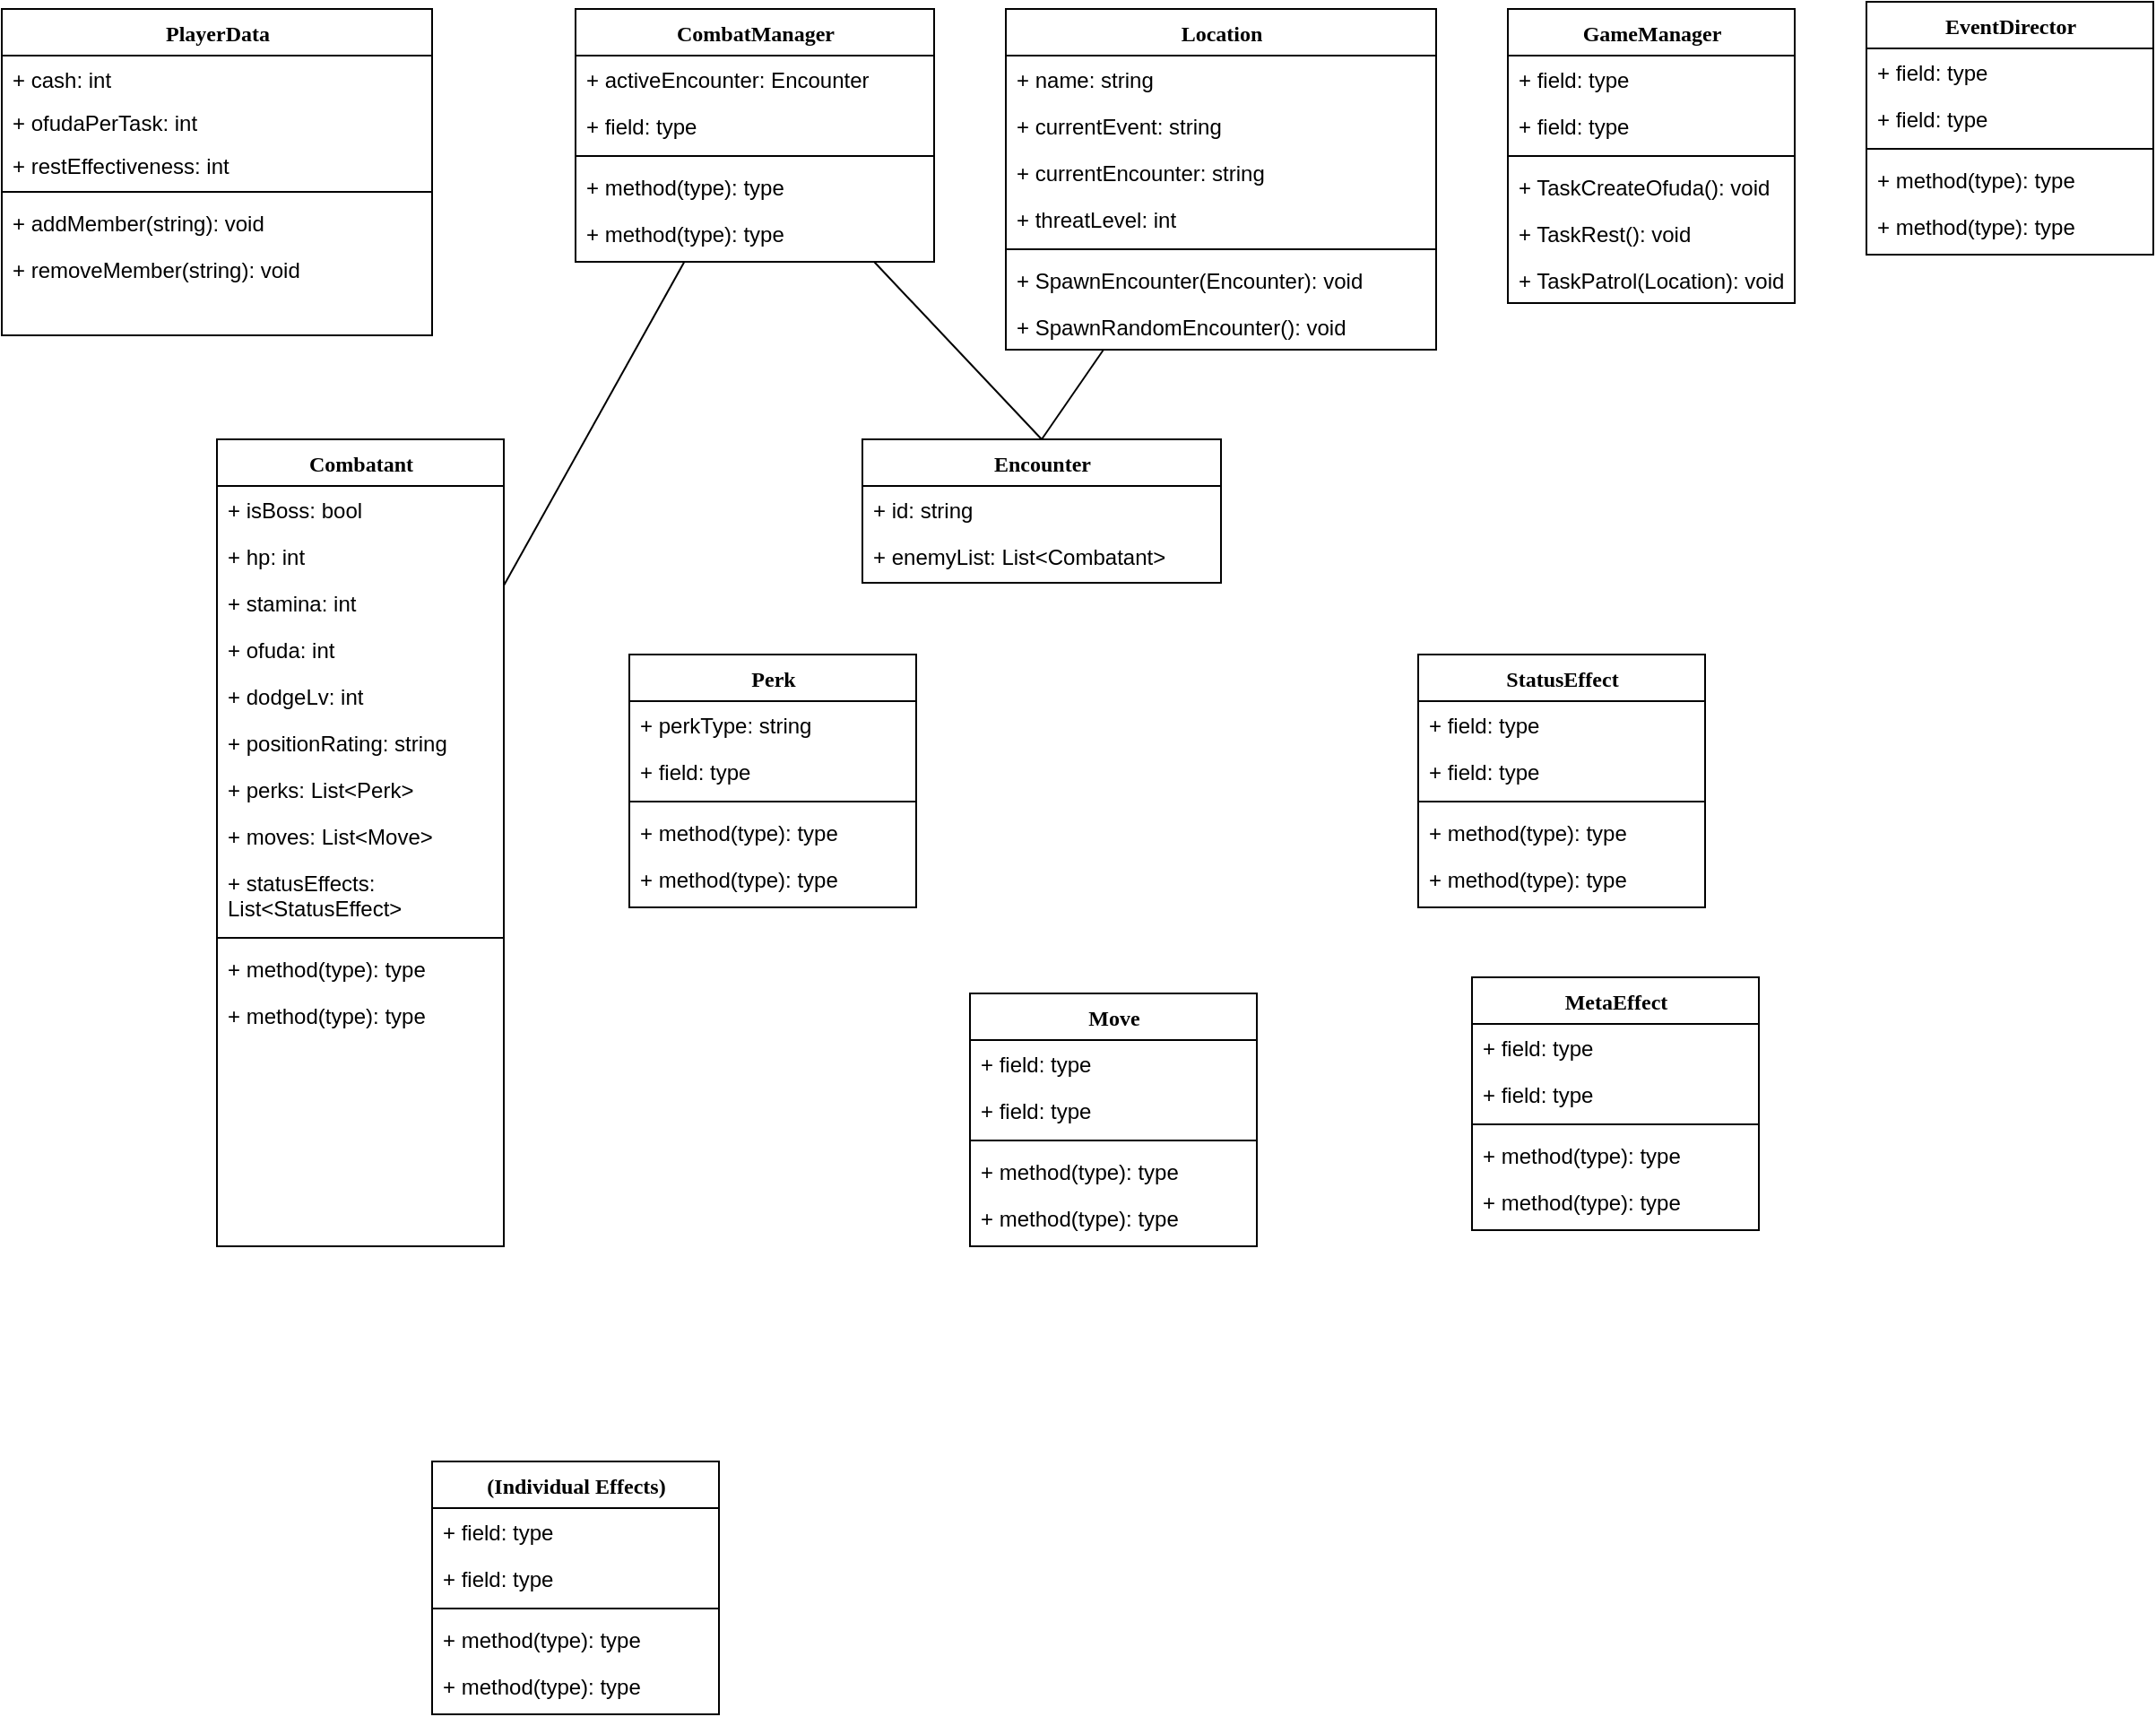 <mxfile version="15.7.3" type="device"><diagram name="Page-1" id="6133507b-19e7-1e82-6fc7-422aa6c4b21f"><mxGraphModel dx="1038" dy="660" grid="1" gridSize="10" guides="1" tooltips="1" connect="1" arrows="1" fold="1" page="1" pageScale="1" pageWidth="1100" pageHeight="850" background="none" math="0" shadow="0"><root><mxCell id="0"/><mxCell id="1" parent="0"/><mxCell id="78961159f06e98e8-95" value="PlayerData" style="swimlane;html=1;fontStyle=1;align=center;verticalAlign=top;childLayout=stackLayout;horizontal=1;startSize=26;horizontalStack=0;resizeParent=1;resizeLast=0;collapsible=1;marginBottom=0;swimlaneFillColor=#ffffff;rounded=0;shadow=0;comic=0;labelBackgroundColor=none;strokeWidth=1;fillColor=none;fontFamily=Verdana;fontSize=12" parent="1" vertex="1"><mxGeometry x="80" y="40" width="240" height="182" as="geometry"/></mxCell><mxCell id="TqI1M7mrNQaDki5SF-4C-84" value="+ cash: int" style="text;html=1;strokeColor=none;fillColor=none;align=left;verticalAlign=top;spacingLeft=4;spacingRight=4;whiteSpace=wrap;overflow=hidden;rotatable=0;points=[[0,0.5],[1,0.5]];portConstraint=eastwest;" vertex="1" parent="78961159f06e98e8-95"><mxGeometry y="26" width="240" height="24" as="geometry"/></mxCell><mxCell id="TqI1M7mrNQaDki5SF-4C-76" value="+ ofudaPerTask: int" style="text;html=1;strokeColor=none;fillColor=none;align=left;verticalAlign=top;spacingLeft=4;spacingRight=4;whiteSpace=wrap;overflow=hidden;rotatable=0;points=[[0,0.5],[1,0.5]];portConstraint=eastwest;" vertex="1" parent="78961159f06e98e8-95"><mxGeometry y="50" width="240" height="24" as="geometry"/></mxCell><mxCell id="TqI1M7mrNQaDki5SF-4C-77" value="+ restEffectiveness: int" style="text;html=1;strokeColor=none;fillColor=none;align=left;verticalAlign=top;spacingLeft=4;spacingRight=4;whiteSpace=wrap;overflow=hidden;rotatable=0;points=[[0,0.5],[1,0.5]];portConstraint=eastwest;" vertex="1" parent="78961159f06e98e8-95"><mxGeometry y="74" width="240" height="24" as="geometry"/></mxCell><mxCell id="78961159f06e98e8-103" value="" style="line;html=1;strokeWidth=1;fillColor=none;align=left;verticalAlign=middle;spacingTop=-1;spacingLeft=3;spacingRight=3;rotatable=0;labelPosition=right;points=[];portConstraint=eastwest;" parent="78961159f06e98e8-95" vertex="1"><mxGeometry y="98" width="240" height="8" as="geometry"/></mxCell><mxCell id="78961159f06e98e8-104" value="+ addMember(string): void" style="text;html=1;strokeColor=none;fillColor=none;align=left;verticalAlign=top;spacingLeft=4;spacingRight=4;whiteSpace=wrap;overflow=hidden;rotatable=0;points=[[0,0.5],[1,0.5]];portConstraint=eastwest;" parent="78961159f06e98e8-95" vertex="1"><mxGeometry y="106" width="240" height="26" as="geometry"/></mxCell><mxCell id="b94bc138ca980ef-5" value="+ removeMember(string): void" style="text;html=1;strokeColor=none;fillColor=none;align=left;verticalAlign=top;spacingLeft=4;spacingRight=4;whiteSpace=wrap;overflow=hidden;rotatable=0;points=[[0,0.5],[1,0.5]];portConstraint=eastwest;" parent="78961159f06e98e8-95" vertex="1"><mxGeometry y="132" width="240" height="26" as="geometry"/></mxCell><mxCell id="TqI1M7mrNQaDki5SF-4C-1" value="Combatant" style="swimlane;html=1;fontStyle=1;align=center;verticalAlign=top;childLayout=stackLayout;horizontal=1;startSize=26;horizontalStack=0;resizeParent=1;resizeLast=0;collapsible=1;marginBottom=0;swimlaneFillColor=#ffffff;rounded=0;shadow=0;comic=0;labelBackgroundColor=none;strokeWidth=1;fillColor=none;fontFamily=Verdana;fontSize=12" vertex="1" parent="1"><mxGeometry x="200" y="280" width="160" height="450" as="geometry"/></mxCell><mxCell id="TqI1M7mrNQaDki5SF-4C-110" value="+ isBoss: bool" style="text;html=1;strokeColor=none;fillColor=none;align=left;verticalAlign=top;spacingLeft=4;spacingRight=4;whiteSpace=wrap;overflow=hidden;rotatable=0;points=[[0,0.5],[1,0.5]];portConstraint=eastwest;" vertex="1" parent="TqI1M7mrNQaDki5SF-4C-1"><mxGeometry y="26" width="160" height="26" as="geometry"/></mxCell><mxCell id="TqI1M7mrNQaDki5SF-4C-68" value="+ hp: int" style="text;html=1;strokeColor=none;fillColor=none;align=left;verticalAlign=top;spacingLeft=4;spacingRight=4;whiteSpace=wrap;overflow=hidden;rotatable=0;points=[[0,0.5],[1,0.5]];portConstraint=eastwest;" vertex="1" parent="TqI1M7mrNQaDki5SF-4C-1"><mxGeometry y="52" width="160" height="26" as="geometry"/></mxCell><mxCell id="TqI1M7mrNQaDki5SF-4C-69" value="+ stamina: int" style="text;html=1;strokeColor=none;fillColor=none;align=left;verticalAlign=top;spacingLeft=4;spacingRight=4;whiteSpace=wrap;overflow=hidden;rotatable=0;points=[[0,0.5],[1,0.5]];portConstraint=eastwest;" vertex="1" parent="TqI1M7mrNQaDki5SF-4C-1"><mxGeometry y="78" width="160" height="26" as="geometry"/></mxCell><mxCell id="TqI1M7mrNQaDki5SF-4C-71" value="+ ofuda: int" style="text;html=1;strokeColor=none;fillColor=none;align=left;verticalAlign=top;spacingLeft=4;spacingRight=4;whiteSpace=wrap;overflow=hidden;rotatable=0;points=[[0,0.5],[1,0.5]];portConstraint=eastwest;" vertex="1" parent="TqI1M7mrNQaDki5SF-4C-1"><mxGeometry y="104" width="160" height="26" as="geometry"/></mxCell><mxCell id="TqI1M7mrNQaDki5SF-4C-2" value="+ dodgeLv: int" style="text;html=1;strokeColor=none;fillColor=none;align=left;verticalAlign=top;spacingLeft=4;spacingRight=4;whiteSpace=wrap;overflow=hidden;rotatable=0;points=[[0,0.5],[1,0.5]];portConstraint=eastwest;" vertex="1" parent="TqI1M7mrNQaDki5SF-4C-1"><mxGeometry y="130" width="160" height="26" as="geometry"/></mxCell><mxCell id="TqI1M7mrNQaDki5SF-4C-3" value="+ positionRating: string" style="text;html=1;strokeColor=none;fillColor=none;align=left;verticalAlign=top;spacingLeft=4;spacingRight=4;whiteSpace=wrap;overflow=hidden;rotatable=0;points=[[0,0.5],[1,0.5]];portConstraint=eastwest;" vertex="1" parent="TqI1M7mrNQaDki5SF-4C-1"><mxGeometry y="156" width="160" height="26" as="geometry"/></mxCell><mxCell id="TqI1M7mrNQaDki5SF-4C-75" value="+ perks: List&amp;lt;Perk&amp;gt;" style="text;html=1;strokeColor=none;fillColor=none;align=left;verticalAlign=top;spacingLeft=4;spacingRight=4;whiteSpace=wrap;overflow=hidden;rotatable=0;points=[[0,0.5],[1,0.5]];portConstraint=eastwest;" vertex="1" parent="TqI1M7mrNQaDki5SF-4C-1"><mxGeometry y="182" width="160" height="26" as="geometry"/></mxCell><mxCell id="TqI1M7mrNQaDki5SF-4C-109" value="+ moves: List&amp;lt;Move&amp;gt;" style="text;html=1;strokeColor=none;fillColor=none;align=left;verticalAlign=top;spacingLeft=4;spacingRight=4;whiteSpace=wrap;overflow=hidden;rotatable=0;points=[[0,0.5],[1,0.5]];portConstraint=eastwest;" vertex="1" parent="TqI1M7mrNQaDki5SF-4C-1"><mxGeometry y="208" width="160" height="26" as="geometry"/></mxCell><mxCell id="TqI1M7mrNQaDki5SF-4C-74" value="+ statusEffects: List&amp;lt;StatusEffect&amp;gt;" style="text;html=1;strokeColor=none;fillColor=none;align=left;verticalAlign=top;spacingLeft=4;spacingRight=4;whiteSpace=wrap;overflow=hidden;rotatable=0;points=[[0,0.5],[1,0.5]];portConstraint=eastwest;" vertex="1" parent="TqI1M7mrNQaDki5SF-4C-1"><mxGeometry y="234" width="160" height="40" as="geometry"/></mxCell><mxCell id="TqI1M7mrNQaDki5SF-4C-4" value="" style="line;html=1;strokeWidth=1;fillColor=none;align=left;verticalAlign=middle;spacingTop=-1;spacingLeft=3;spacingRight=3;rotatable=0;labelPosition=right;points=[];portConstraint=eastwest;" vertex="1" parent="TqI1M7mrNQaDki5SF-4C-1"><mxGeometry y="274" width="160" height="8" as="geometry"/></mxCell><mxCell id="TqI1M7mrNQaDki5SF-4C-5" value="+ method(type): type" style="text;html=1;strokeColor=none;fillColor=none;align=left;verticalAlign=top;spacingLeft=4;spacingRight=4;whiteSpace=wrap;overflow=hidden;rotatable=0;points=[[0,0.5],[1,0.5]];portConstraint=eastwest;" vertex="1" parent="TqI1M7mrNQaDki5SF-4C-1"><mxGeometry y="282" width="160" height="26" as="geometry"/></mxCell><mxCell id="TqI1M7mrNQaDki5SF-4C-6" value="+ method(type): type" style="text;html=1;strokeColor=none;fillColor=none;align=left;verticalAlign=top;spacingLeft=4;spacingRight=4;whiteSpace=wrap;overflow=hidden;rotatable=0;points=[[0,0.5],[1,0.5]];portConstraint=eastwest;" vertex="1" parent="TqI1M7mrNQaDki5SF-4C-1"><mxGeometry y="308" width="160" height="26" as="geometry"/></mxCell><mxCell id="TqI1M7mrNQaDki5SF-4C-7" value="Perk" style="swimlane;html=1;fontStyle=1;align=center;verticalAlign=top;childLayout=stackLayout;horizontal=1;startSize=26;horizontalStack=0;resizeParent=1;resizeLast=0;collapsible=1;marginBottom=0;swimlaneFillColor=#ffffff;rounded=0;shadow=0;comic=0;labelBackgroundColor=none;strokeWidth=1;fillColor=none;fontFamily=Verdana;fontSize=12" vertex="1" parent="1"><mxGeometry x="430" y="400" width="160" height="141" as="geometry"/></mxCell><mxCell id="TqI1M7mrNQaDki5SF-4C-8" value="+ perkType: string" style="text;html=1;strokeColor=none;fillColor=none;align=left;verticalAlign=top;spacingLeft=4;spacingRight=4;whiteSpace=wrap;overflow=hidden;rotatable=0;points=[[0,0.5],[1,0.5]];portConstraint=eastwest;" vertex="1" parent="TqI1M7mrNQaDki5SF-4C-7"><mxGeometry y="26" width="160" height="26" as="geometry"/></mxCell><mxCell id="TqI1M7mrNQaDki5SF-4C-9" value="+ field: type" style="text;html=1;strokeColor=none;fillColor=none;align=left;verticalAlign=top;spacingLeft=4;spacingRight=4;whiteSpace=wrap;overflow=hidden;rotatable=0;points=[[0,0.5],[1,0.5]];portConstraint=eastwest;" vertex="1" parent="TqI1M7mrNQaDki5SF-4C-7"><mxGeometry y="52" width="160" height="26" as="geometry"/></mxCell><mxCell id="TqI1M7mrNQaDki5SF-4C-10" value="" style="line;html=1;strokeWidth=1;fillColor=none;align=left;verticalAlign=middle;spacingTop=-1;spacingLeft=3;spacingRight=3;rotatable=0;labelPosition=right;points=[];portConstraint=eastwest;" vertex="1" parent="TqI1M7mrNQaDki5SF-4C-7"><mxGeometry y="78" width="160" height="8" as="geometry"/></mxCell><mxCell id="TqI1M7mrNQaDki5SF-4C-11" value="+ method(type): type" style="text;html=1;strokeColor=none;fillColor=none;align=left;verticalAlign=top;spacingLeft=4;spacingRight=4;whiteSpace=wrap;overflow=hidden;rotatable=0;points=[[0,0.5],[1,0.5]];portConstraint=eastwest;" vertex="1" parent="TqI1M7mrNQaDki5SF-4C-7"><mxGeometry y="86" width="160" height="26" as="geometry"/></mxCell><mxCell id="TqI1M7mrNQaDki5SF-4C-12" value="+ method(type): type" style="text;html=1;strokeColor=none;fillColor=none;align=left;verticalAlign=top;spacingLeft=4;spacingRight=4;whiteSpace=wrap;overflow=hidden;rotatable=0;points=[[0,0.5],[1,0.5]];portConstraint=eastwest;" vertex="1" parent="TqI1M7mrNQaDki5SF-4C-7"><mxGeometry y="112" width="160" height="26" as="geometry"/></mxCell><mxCell id="TqI1M7mrNQaDki5SF-4C-19" value="Move" style="swimlane;html=1;fontStyle=1;align=center;verticalAlign=top;childLayout=stackLayout;horizontal=1;startSize=26;horizontalStack=0;resizeParent=1;resizeLast=0;collapsible=1;marginBottom=0;swimlaneFillColor=#ffffff;rounded=0;shadow=0;comic=0;labelBackgroundColor=none;strokeWidth=1;fillColor=none;fontFamily=Verdana;fontSize=12" vertex="1" parent="1"><mxGeometry x="620" y="589" width="160" height="141" as="geometry"/></mxCell><mxCell id="TqI1M7mrNQaDki5SF-4C-20" value="+ field: type" style="text;html=1;strokeColor=none;fillColor=none;align=left;verticalAlign=top;spacingLeft=4;spacingRight=4;whiteSpace=wrap;overflow=hidden;rotatable=0;points=[[0,0.5],[1,0.5]];portConstraint=eastwest;" vertex="1" parent="TqI1M7mrNQaDki5SF-4C-19"><mxGeometry y="26" width="160" height="26" as="geometry"/></mxCell><mxCell id="TqI1M7mrNQaDki5SF-4C-21" value="+ field: type" style="text;html=1;strokeColor=none;fillColor=none;align=left;verticalAlign=top;spacingLeft=4;spacingRight=4;whiteSpace=wrap;overflow=hidden;rotatable=0;points=[[0,0.5],[1,0.5]];portConstraint=eastwest;" vertex="1" parent="TqI1M7mrNQaDki5SF-4C-19"><mxGeometry y="52" width="160" height="26" as="geometry"/></mxCell><mxCell id="TqI1M7mrNQaDki5SF-4C-22" value="" style="line;html=1;strokeWidth=1;fillColor=none;align=left;verticalAlign=middle;spacingTop=-1;spacingLeft=3;spacingRight=3;rotatable=0;labelPosition=right;points=[];portConstraint=eastwest;" vertex="1" parent="TqI1M7mrNQaDki5SF-4C-19"><mxGeometry y="78" width="160" height="8" as="geometry"/></mxCell><mxCell id="TqI1M7mrNQaDki5SF-4C-23" value="+ method(type): type" style="text;html=1;strokeColor=none;fillColor=none;align=left;verticalAlign=top;spacingLeft=4;spacingRight=4;whiteSpace=wrap;overflow=hidden;rotatable=0;points=[[0,0.5],[1,0.5]];portConstraint=eastwest;" vertex="1" parent="TqI1M7mrNQaDki5SF-4C-19"><mxGeometry y="86" width="160" height="26" as="geometry"/></mxCell><mxCell id="TqI1M7mrNQaDki5SF-4C-24" value="+ method(type): type" style="text;html=1;strokeColor=none;fillColor=none;align=left;verticalAlign=top;spacingLeft=4;spacingRight=4;whiteSpace=wrap;overflow=hidden;rotatable=0;points=[[0,0.5],[1,0.5]];portConstraint=eastwest;" vertex="1" parent="TqI1M7mrNQaDki5SF-4C-19"><mxGeometry y="112" width="160" height="26" as="geometry"/></mxCell><mxCell id="TqI1M7mrNQaDki5SF-4C-25" value="EventDirector" style="swimlane;html=1;fontStyle=1;align=center;verticalAlign=top;childLayout=stackLayout;horizontal=1;startSize=26;horizontalStack=0;resizeParent=1;resizeLast=0;collapsible=1;marginBottom=0;swimlaneFillColor=#ffffff;rounded=0;shadow=0;comic=0;labelBackgroundColor=none;strokeWidth=1;fillColor=none;fontFamily=Verdana;fontSize=12" vertex="1" parent="1"><mxGeometry x="1120" y="36" width="160" height="141" as="geometry"/></mxCell><mxCell id="TqI1M7mrNQaDki5SF-4C-26" value="+ field: type" style="text;html=1;strokeColor=none;fillColor=none;align=left;verticalAlign=top;spacingLeft=4;spacingRight=4;whiteSpace=wrap;overflow=hidden;rotatable=0;points=[[0,0.5],[1,0.5]];portConstraint=eastwest;" vertex="1" parent="TqI1M7mrNQaDki5SF-4C-25"><mxGeometry y="26" width="160" height="26" as="geometry"/></mxCell><mxCell id="TqI1M7mrNQaDki5SF-4C-27" value="+ field: type" style="text;html=1;strokeColor=none;fillColor=none;align=left;verticalAlign=top;spacingLeft=4;spacingRight=4;whiteSpace=wrap;overflow=hidden;rotatable=0;points=[[0,0.5],[1,0.5]];portConstraint=eastwest;" vertex="1" parent="TqI1M7mrNQaDki5SF-4C-25"><mxGeometry y="52" width="160" height="26" as="geometry"/></mxCell><mxCell id="TqI1M7mrNQaDki5SF-4C-28" value="" style="line;html=1;strokeWidth=1;fillColor=none;align=left;verticalAlign=middle;spacingTop=-1;spacingLeft=3;spacingRight=3;rotatable=0;labelPosition=right;points=[];portConstraint=eastwest;" vertex="1" parent="TqI1M7mrNQaDki5SF-4C-25"><mxGeometry y="78" width="160" height="8" as="geometry"/></mxCell><mxCell id="TqI1M7mrNQaDki5SF-4C-29" value="+ method(type): type" style="text;html=1;strokeColor=none;fillColor=none;align=left;verticalAlign=top;spacingLeft=4;spacingRight=4;whiteSpace=wrap;overflow=hidden;rotatable=0;points=[[0,0.5],[1,0.5]];portConstraint=eastwest;" vertex="1" parent="TqI1M7mrNQaDki5SF-4C-25"><mxGeometry y="86" width="160" height="26" as="geometry"/></mxCell><mxCell id="TqI1M7mrNQaDki5SF-4C-30" value="+ method(type): type" style="text;html=1;strokeColor=none;fillColor=none;align=left;verticalAlign=top;spacingLeft=4;spacingRight=4;whiteSpace=wrap;overflow=hidden;rotatable=0;points=[[0,0.5],[1,0.5]];portConstraint=eastwest;" vertex="1" parent="TqI1M7mrNQaDki5SF-4C-25"><mxGeometry y="112" width="160" height="26" as="geometry"/></mxCell><mxCell id="TqI1M7mrNQaDki5SF-4C-31" value="GameManager" style="swimlane;html=1;fontStyle=1;align=center;verticalAlign=top;childLayout=stackLayout;horizontal=1;startSize=26;horizontalStack=0;resizeParent=1;resizeLast=0;collapsible=1;marginBottom=0;swimlaneFillColor=#ffffff;rounded=0;shadow=0;comic=0;labelBackgroundColor=none;strokeWidth=1;fillColor=none;fontFamily=Verdana;fontSize=12" vertex="1" parent="1"><mxGeometry x="920" y="40" width="160" height="164" as="geometry"/></mxCell><mxCell id="TqI1M7mrNQaDki5SF-4C-32" value="+ field: type" style="text;html=1;strokeColor=none;fillColor=none;align=left;verticalAlign=top;spacingLeft=4;spacingRight=4;whiteSpace=wrap;overflow=hidden;rotatable=0;points=[[0,0.5],[1,0.5]];portConstraint=eastwest;" vertex="1" parent="TqI1M7mrNQaDki5SF-4C-31"><mxGeometry y="26" width="160" height="26" as="geometry"/></mxCell><mxCell id="TqI1M7mrNQaDki5SF-4C-33" value="+ field: type" style="text;html=1;strokeColor=none;fillColor=none;align=left;verticalAlign=top;spacingLeft=4;spacingRight=4;whiteSpace=wrap;overflow=hidden;rotatable=0;points=[[0,0.5],[1,0.5]];portConstraint=eastwest;" vertex="1" parent="TqI1M7mrNQaDki5SF-4C-31"><mxGeometry y="52" width="160" height="26" as="geometry"/></mxCell><mxCell id="TqI1M7mrNQaDki5SF-4C-34" value="" style="line;html=1;strokeWidth=1;fillColor=none;align=left;verticalAlign=middle;spacingTop=-1;spacingLeft=3;spacingRight=3;rotatable=0;labelPosition=right;points=[];portConstraint=eastwest;" vertex="1" parent="TqI1M7mrNQaDki5SF-4C-31"><mxGeometry y="78" width="160" height="8" as="geometry"/></mxCell><mxCell id="TqI1M7mrNQaDki5SF-4C-35" value="+ TaskCreateOfuda(): void" style="text;html=1;strokeColor=none;fillColor=none;align=left;verticalAlign=top;spacingLeft=4;spacingRight=4;whiteSpace=wrap;overflow=hidden;rotatable=0;points=[[0,0.5],[1,0.5]];portConstraint=eastwest;" vertex="1" parent="TqI1M7mrNQaDki5SF-4C-31"><mxGeometry y="86" width="160" height="26" as="geometry"/></mxCell><mxCell id="TqI1M7mrNQaDki5SF-4C-36" value="+ TaskRest(): void" style="text;html=1;strokeColor=none;fillColor=none;align=left;verticalAlign=top;spacingLeft=4;spacingRight=4;whiteSpace=wrap;overflow=hidden;rotatable=0;points=[[0,0.5],[1,0.5]];portConstraint=eastwest;" vertex="1" parent="TqI1M7mrNQaDki5SF-4C-31"><mxGeometry y="112" width="160" height="26" as="geometry"/></mxCell><mxCell id="TqI1M7mrNQaDki5SF-4C-85" value="+ TaskPatrol(Location): void" style="text;html=1;strokeColor=none;fillColor=none;align=left;verticalAlign=top;spacingLeft=4;spacingRight=4;whiteSpace=wrap;overflow=hidden;rotatable=0;points=[[0,0.5],[1,0.5]];portConstraint=eastwest;" vertex="1" parent="TqI1M7mrNQaDki5SF-4C-31"><mxGeometry y="138" width="160" height="26" as="geometry"/></mxCell><mxCell id="TqI1M7mrNQaDki5SF-4C-37" value="CombatManager" style="swimlane;html=1;fontStyle=1;align=center;verticalAlign=top;childLayout=stackLayout;horizontal=1;startSize=26;horizontalStack=0;resizeParent=1;resizeLast=0;collapsible=1;marginBottom=0;swimlaneFillColor=#ffffff;rounded=0;shadow=0;comic=0;labelBackgroundColor=none;strokeWidth=1;fillColor=none;fontFamily=Verdana;fontSize=12" vertex="1" parent="1"><mxGeometry x="400" y="40" width="200" height="141" as="geometry"/></mxCell><mxCell id="TqI1M7mrNQaDki5SF-4C-38" value="+ activeEncounter: Encounter" style="text;html=1;strokeColor=none;fillColor=none;align=left;verticalAlign=top;spacingLeft=4;spacingRight=4;whiteSpace=wrap;overflow=hidden;rotatable=0;points=[[0,0.5],[1,0.5]];portConstraint=eastwest;" vertex="1" parent="TqI1M7mrNQaDki5SF-4C-37"><mxGeometry y="26" width="200" height="26" as="geometry"/></mxCell><mxCell id="TqI1M7mrNQaDki5SF-4C-39" value="+ field: type" style="text;html=1;strokeColor=none;fillColor=none;align=left;verticalAlign=top;spacingLeft=4;spacingRight=4;whiteSpace=wrap;overflow=hidden;rotatable=0;points=[[0,0.5],[1,0.5]];portConstraint=eastwest;" vertex="1" parent="TqI1M7mrNQaDki5SF-4C-37"><mxGeometry y="52" width="200" height="26" as="geometry"/></mxCell><mxCell id="TqI1M7mrNQaDki5SF-4C-40" value="" style="line;html=1;strokeWidth=1;fillColor=none;align=left;verticalAlign=middle;spacingTop=-1;spacingLeft=3;spacingRight=3;rotatable=0;labelPosition=right;points=[];portConstraint=eastwest;" vertex="1" parent="TqI1M7mrNQaDki5SF-4C-37"><mxGeometry y="78" width="200" height="8" as="geometry"/></mxCell><mxCell id="TqI1M7mrNQaDki5SF-4C-41" value="+ method(type): type" style="text;html=1;strokeColor=none;fillColor=none;align=left;verticalAlign=top;spacingLeft=4;spacingRight=4;whiteSpace=wrap;overflow=hidden;rotatable=0;points=[[0,0.5],[1,0.5]];portConstraint=eastwest;" vertex="1" parent="TqI1M7mrNQaDki5SF-4C-37"><mxGeometry y="86" width="200" height="26" as="geometry"/></mxCell><mxCell id="TqI1M7mrNQaDki5SF-4C-42" value="+ method(type): type" style="text;html=1;strokeColor=none;fillColor=none;align=left;verticalAlign=top;spacingLeft=4;spacingRight=4;whiteSpace=wrap;overflow=hidden;rotatable=0;points=[[0,0.5],[1,0.5]];portConstraint=eastwest;" vertex="1" parent="TqI1M7mrNQaDki5SF-4C-37"><mxGeometry y="112" width="200" height="26" as="geometry"/></mxCell><mxCell id="TqI1M7mrNQaDki5SF-4C-43" value="MetaEffect" style="swimlane;html=1;fontStyle=1;align=center;verticalAlign=top;childLayout=stackLayout;horizontal=1;startSize=26;horizontalStack=0;resizeParent=1;resizeLast=0;collapsible=1;marginBottom=0;swimlaneFillColor=#ffffff;rounded=0;shadow=0;comic=0;labelBackgroundColor=none;strokeWidth=1;fillColor=none;fontFamily=Verdana;fontSize=12" vertex="1" parent="1"><mxGeometry x="900" y="580" width="160" height="141" as="geometry"/></mxCell><mxCell id="TqI1M7mrNQaDki5SF-4C-44" value="+ field: type" style="text;html=1;strokeColor=none;fillColor=none;align=left;verticalAlign=top;spacingLeft=4;spacingRight=4;whiteSpace=wrap;overflow=hidden;rotatable=0;points=[[0,0.5],[1,0.5]];portConstraint=eastwest;" vertex="1" parent="TqI1M7mrNQaDki5SF-4C-43"><mxGeometry y="26" width="160" height="26" as="geometry"/></mxCell><mxCell id="TqI1M7mrNQaDki5SF-4C-45" value="+ field: type" style="text;html=1;strokeColor=none;fillColor=none;align=left;verticalAlign=top;spacingLeft=4;spacingRight=4;whiteSpace=wrap;overflow=hidden;rotatable=0;points=[[0,0.5],[1,0.5]];portConstraint=eastwest;" vertex="1" parent="TqI1M7mrNQaDki5SF-4C-43"><mxGeometry y="52" width="160" height="26" as="geometry"/></mxCell><mxCell id="TqI1M7mrNQaDki5SF-4C-46" value="" style="line;html=1;strokeWidth=1;fillColor=none;align=left;verticalAlign=middle;spacingTop=-1;spacingLeft=3;spacingRight=3;rotatable=0;labelPosition=right;points=[];portConstraint=eastwest;" vertex="1" parent="TqI1M7mrNQaDki5SF-4C-43"><mxGeometry y="78" width="160" height="8" as="geometry"/></mxCell><mxCell id="TqI1M7mrNQaDki5SF-4C-47" value="+ method(type): type" style="text;html=1;strokeColor=none;fillColor=none;align=left;verticalAlign=top;spacingLeft=4;spacingRight=4;whiteSpace=wrap;overflow=hidden;rotatable=0;points=[[0,0.5],[1,0.5]];portConstraint=eastwest;" vertex="1" parent="TqI1M7mrNQaDki5SF-4C-43"><mxGeometry y="86" width="160" height="26" as="geometry"/></mxCell><mxCell id="TqI1M7mrNQaDki5SF-4C-48" value="+ method(type): type" style="text;html=1;strokeColor=none;fillColor=none;align=left;verticalAlign=top;spacingLeft=4;spacingRight=4;whiteSpace=wrap;overflow=hidden;rotatable=0;points=[[0,0.5],[1,0.5]];portConstraint=eastwest;" vertex="1" parent="TqI1M7mrNQaDki5SF-4C-43"><mxGeometry y="112" width="160" height="26" as="geometry"/></mxCell><mxCell id="TqI1M7mrNQaDki5SF-4C-49" value="(Individual Effects)" style="swimlane;html=1;fontStyle=1;align=center;verticalAlign=top;childLayout=stackLayout;horizontal=1;startSize=26;horizontalStack=0;resizeParent=1;resizeLast=0;collapsible=1;marginBottom=0;swimlaneFillColor=#ffffff;rounded=0;shadow=0;comic=0;labelBackgroundColor=none;strokeWidth=1;fillColor=none;fontFamily=Verdana;fontSize=12" vertex="1" parent="1"><mxGeometry x="320" y="850" width="160" height="141" as="geometry"/></mxCell><mxCell id="TqI1M7mrNQaDki5SF-4C-50" value="+ field: type" style="text;html=1;strokeColor=none;fillColor=none;align=left;verticalAlign=top;spacingLeft=4;spacingRight=4;whiteSpace=wrap;overflow=hidden;rotatable=0;points=[[0,0.5],[1,0.5]];portConstraint=eastwest;" vertex="1" parent="TqI1M7mrNQaDki5SF-4C-49"><mxGeometry y="26" width="160" height="26" as="geometry"/></mxCell><mxCell id="TqI1M7mrNQaDki5SF-4C-51" value="+ field: type" style="text;html=1;strokeColor=none;fillColor=none;align=left;verticalAlign=top;spacingLeft=4;spacingRight=4;whiteSpace=wrap;overflow=hidden;rotatable=0;points=[[0,0.5],[1,0.5]];portConstraint=eastwest;" vertex="1" parent="TqI1M7mrNQaDki5SF-4C-49"><mxGeometry y="52" width="160" height="26" as="geometry"/></mxCell><mxCell id="TqI1M7mrNQaDki5SF-4C-52" value="" style="line;html=1;strokeWidth=1;fillColor=none;align=left;verticalAlign=middle;spacingTop=-1;spacingLeft=3;spacingRight=3;rotatable=0;labelPosition=right;points=[];portConstraint=eastwest;" vertex="1" parent="TqI1M7mrNQaDki5SF-4C-49"><mxGeometry y="78" width="160" height="8" as="geometry"/></mxCell><mxCell id="TqI1M7mrNQaDki5SF-4C-53" value="+ method(type): type" style="text;html=1;strokeColor=none;fillColor=none;align=left;verticalAlign=top;spacingLeft=4;spacingRight=4;whiteSpace=wrap;overflow=hidden;rotatable=0;points=[[0,0.5],[1,0.5]];portConstraint=eastwest;" vertex="1" parent="TqI1M7mrNQaDki5SF-4C-49"><mxGeometry y="86" width="160" height="26" as="geometry"/></mxCell><mxCell id="TqI1M7mrNQaDki5SF-4C-54" value="+ method(type): type" style="text;html=1;strokeColor=none;fillColor=none;align=left;verticalAlign=top;spacingLeft=4;spacingRight=4;whiteSpace=wrap;overflow=hidden;rotatable=0;points=[[0,0.5],[1,0.5]];portConstraint=eastwest;" vertex="1" parent="TqI1M7mrNQaDki5SF-4C-49"><mxGeometry y="112" width="160" height="26" as="geometry"/></mxCell><mxCell id="TqI1M7mrNQaDki5SF-4C-62" value="StatusEffect" style="swimlane;html=1;fontStyle=1;align=center;verticalAlign=top;childLayout=stackLayout;horizontal=1;startSize=26;horizontalStack=0;resizeParent=1;resizeLast=0;collapsible=1;marginBottom=0;swimlaneFillColor=#ffffff;rounded=0;shadow=0;comic=0;labelBackgroundColor=none;strokeWidth=1;fillColor=none;fontFamily=Verdana;fontSize=12" vertex="1" parent="1"><mxGeometry x="870" y="400" width="160" height="141" as="geometry"/></mxCell><mxCell id="TqI1M7mrNQaDki5SF-4C-63" value="+ field: type" style="text;html=1;strokeColor=none;fillColor=none;align=left;verticalAlign=top;spacingLeft=4;spacingRight=4;whiteSpace=wrap;overflow=hidden;rotatable=0;points=[[0,0.5],[1,0.5]];portConstraint=eastwest;" vertex="1" parent="TqI1M7mrNQaDki5SF-4C-62"><mxGeometry y="26" width="160" height="26" as="geometry"/></mxCell><mxCell id="TqI1M7mrNQaDki5SF-4C-64" value="+ field: type" style="text;html=1;strokeColor=none;fillColor=none;align=left;verticalAlign=top;spacingLeft=4;spacingRight=4;whiteSpace=wrap;overflow=hidden;rotatable=0;points=[[0,0.5],[1,0.5]];portConstraint=eastwest;" vertex="1" parent="TqI1M7mrNQaDki5SF-4C-62"><mxGeometry y="52" width="160" height="26" as="geometry"/></mxCell><mxCell id="TqI1M7mrNQaDki5SF-4C-65" value="" style="line;html=1;strokeWidth=1;fillColor=none;align=left;verticalAlign=middle;spacingTop=-1;spacingLeft=3;spacingRight=3;rotatable=0;labelPosition=right;points=[];portConstraint=eastwest;" vertex="1" parent="TqI1M7mrNQaDki5SF-4C-62"><mxGeometry y="78" width="160" height="8" as="geometry"/></mxCell><mxCell id="TqI1M7mrNQaDki5SF-4C-66" value="+ method(type): type" style="text;html=1;strokeColor=none;fillColor=none;align=left;verticalAlign=top;spacingLeft=4;spacingRight=4;whiteSpace=wrap;overflow=hidden;rotatable=0;points=[[0,0.5],[1,0.5]];portConstraint=eastwest;" vertex="1" parent="TqI1M7mrNQaDki5SF-4C-62"><mxGeometry y="86" width="160" height="26" as="geometry"/></mxCell><mxCell id="TqI1M7mrNQaDki5SF-4C-67" value="+ method(type): type" style="text;html=1;strokeColor=none;fillColor=none;align=left;verticalAlign=top;spacingLeft=4;spacingRight=4;whiteSpace=wrap;overflow=hidden;rotatable=0;points=[[0,0.5],[1,0.5]];portConstraint=eastwest;" vertex="1" parent="TqI1M7mrNQaDki5SF-4C-62"><mxGeometry y="112" width="160" height="26" as="geometry"/></mxCell><mxCell id="TqI1M7mrNQaDki5SF-4C-86" value="Location" style="swimlane;html=1;fontStyle=1;align=center;verticalAlign=top;childLayout=stackLayout;horizontal=1;startSize=26;horizontalStack=0;resizeParent=1;resizeLast=0;collapsible=1;marginBottom=0;swimlaneFillColor=#ffffff;rounded=0;shadow=0;comic=0;labelBackgroundColor=none;strokeWidth=1;fillColor=none;fontFamily=Verdana;fontSize=12" vertex="1" parent="1"><mxGeometry x="640" y="40" width="240" height="190" as="geometry"/></mxCell><mxCell id="TqI1M7mrNQaDki5SF-4C-87" value="+ name: string" style="text;html=1;strokeColor=none;fillColor=none;align=left;verticalAlign=top;spacingLeft=4;spacingRight=4;whiteSpace=wrap;overflow=hidden;rotatable=0;points=[[0,0.5],[1,0.5]];portConstraint=eastwest;" vertex="1" parent="TqI1M7mrNQaDki5SF-4C-86"><mxGeometry y="26" width="240" height="26" as="geometry"/></mxCell><mxCell id="TqI1M7mrNQaDki5SF-4C-88" value="+ currentEvent: string" style="text;html=1;strokeColor=none;fillColor=none;align=left;verticalAlign=top;spacingLeft=4;spacingRight=4;whiteSpace=wrap;overflow=hidden;rotatable=0;points=[[0,0.5],[1,0.5]];portConstraint=eastwest;" vertex="1" parent="TqI1M7mrNQaDki5SF-4C-86"><mxGeometry y="52" width="240" height="26" as="geometry"/></mxCell><mxCell id="TqI1M7mrNQaDki5SF-4C-92" value="+ currentEncounter: string" style="text;html=1;strokeColor=none;fillColor=none;align=left;verticalAlign=top;spacingLeft=4;spacingRight=4;whiteSpace=wrap;overflow=hidden;rotatable=0;points=[[0,0.5],[1,0.5]];portConstraint=eastwest;" vertex="1" parent="TqI1M7mrNQaDki5SF-4C-86"><mxGeometry y="78" width="240" height="26" as="geometry"/></mxCell><mxCell id="TqI1M7mrNQaDki5SF-4C-93" value="+ threatLevel: int" style="text;html=1;strokeColor=none;fillColor=none;align=left;verticalAlign=top;spacingLeft=4;spacingRight=4;whiteSpace=wrap;overflow=hidden;rotatable=0;points=[[0,0.5],[1,0.5]];portConstraint=eastwest;" vertex="1" parent="TqI1M7mrNQaDki5SF-4C-86"><mxGeometry y="104" width="240" height="26" as="geometry"/></mxCell><mxCell id="TqI1M7mrNQaDki5SF-4C-89" value="" style="line;html=1;strokeWidth=1;fillColor=none;align=left;verticalAlign=middle;spacingTop=-1;spacingLeft=3;spacingRight=3;rotatable=0;labelPosition=right;points=[];portConstraint=eastwest;" vertex="1" parent="TqI1M7mrNQaDki5SF-4C-86"><mxGeometry y="130" width="240" height="8" as="geometry"/></mxCell><mxCell id="TqI1M7mrNQaDki5SF-4C-90" value="+ SpawnEncounter(Encounter): void" style="text;html=1;strokeColor=none;fillColor=none;align=left;verticalAlign=top;spacingLeft=4;spacingRight=4;whiteSpace=wrap;overflow=hidden;rotatable=0;points=[[0,0.5],[1,0.5]];portConstraint=eastwest;" vertex="1" parent="TqI1M7mrNQaDki5SF-4C-86"><mxGeometry y="138" width="240" height="26" as="geometry"/></mxCell><mxCell id="TqI1M7mrNQaDki5SF-4C-91" value="+ SpawnRandomEncounter(): void" style="text;html=1;strokeColor=none;fillColor=none;align=left;verticalAlign=top;spacingLeft=4;spacingRight=4;whiteSpace=wrap;overflow=hidden;rotatable=0;points=[[0,0.5],[1,0.5]];portConstraint=eastwest;" vertex="1" parent="TqI1M7mrNQaDki5SF-4C-86"><mxGeometry y="164" width="240" height="26" as="geometry"/></mxCell><mxCell id="TqI1M7mrNQaDki5SF-4C-105" style="edgeStyle=none;rounded=0;orthogonalLoop=1;jettySize=auto;html=1;exitX=0.5;exitY=0;exitDx=0;exitDy=0;endArrow=none;endFill=0;" edge="1" parent="1" source="TqI1M7mrNQaDki5SF-4C-95" target="TqI1M7mrNQaDki5SF-4C-37"><mxGeometry relative="1" as="geometry"/></mxCell><mxCell id="TqI1M7mrNQaDki5SF-4C-95" value="Encounter" style="swimlane;html=1;fontStyle=1;align=center;verticalAlign=top;childLayout=stackLayout;horizontal=1;startSize=26;horizontalStack=0;resizeParent=1;resizeLast=0;collapsible=1;marginBottom=0;swimlaneFillColor=#ffffff;rounded=0;shadow=0;comic=0;labelBackgroundColor=none;strokeWidth=1;fillColor=none;fontFamily=Verdana;fontSize=12" vertex="1" parent="1"><mxGeometry x="560" y="280" width="200" height="80" as="geometry"/></mxCell><mxCell id="TqI1M7mrNQaDki5SF-4C-96" value="+ id: string" style="text;html=1;strokeColor=none;fillColor=none;align=left;verticalAlign=top;spacingLeft=4;spacingRight=4;whiteSpace=wrap;overflow=hidden;rotatable=0;points=[[0,0.5],[1,0.5]];portConstraint=eastwest;" vertex="1" parent="TqI1M7mrNQaDki5SF-4C-95"><mxGeometry y="26" width="200" height="26" as="geometry"/></mxCell><mxCell id="TqI1M7mrNQaDki5SF-4C-97" value="+ enemyList: List&amp;lt;Combatant&amp;gt;" style="text;html=1;strokeColor=none;fillColor=none;align=left;verticalAlign=top;spacingLeft=4;spacingRight=4;whiteSpace=wrap;overflow=hidden;rotatable=0;points=[[0,0.5],[1,0.5]];portConstraint=eastwest;" vertex="1" parent="TqI1M7mrNQaDki5SF-4C-95"><mxGeometry y="52" width="200" height="26" as="geometry"/></mxCell><mxCell id="TqI1M7mrNQaDki5SF-4C-103" style="edgeStyle=none;rounded=0;orthogonalLoop=1;jettySize=auto;html=1;entryX=0.5;entryY=0;entryDx=0;entryDy=0;endArrow=none;endFill=0;" edge="1" parent="1" source="TqI1M7mrNQaDki5SF-4C-86" target="TqI1M7mrNQaDki5SF-4C-95"><mxGeometry relative="1" as="geometry"/></mxCell><mxCell id="TqI1M7mrNQaDki5SF-4C-108" style="edgeStyle=none;rounded=0;orthogonalLoop=1;jettySize=auto;html=1;endArrow=none;endFill=0;" edge="1" parent="1" source="TqI1M7mrNQaDki5SF-4C-37" target="TqI1M7mrNQaDki5SF-4C-1"><mxGeometry relative="1" as="geometry"/></mxCell></root></mxGraphModel></diagram></mxfile>